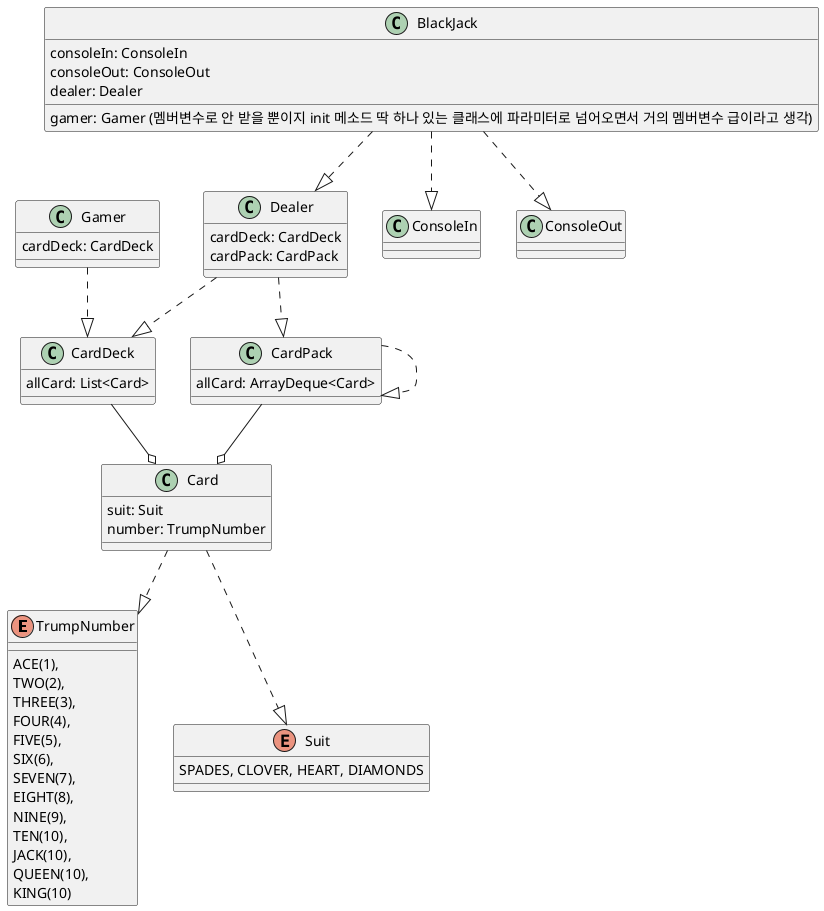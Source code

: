  @startuml

enum TrumpNumber {
    ACE(1),
    TWO(2),
    THREE(3),
    FOUR(4),
    FIVE(5),
    SIX(6),
    SEVEN(7),
    EIGHT(8),
    NINE(9),
    TEN(10),
    JACK(10),
    QUEEN(10),
    KING(10)
}

enum Suit {
    SPADES, CLOVER, HEART, DIAMONDS
}

class Card {
    suit: Suit
    number: TrumpNumber
}

Card ..|> Suit
Card ..|> TrumpNumber

class CardDeck {
    allCard: List<Card>
}

CardDeck --o Card

class CardPack{
    allCard: ArrayDeque<Card>
}

CardPack --o Card
CardPack ..|> CardPack

class Gamer {
    cardDeck: CardDeck
}

class Dealer {
    cardDeck: CardDeck
    cardPack: CardPack
}

Gamer ..|> CardDeck
Dealer ..|> CardDeck
Dealer ..|> CardPack


class BlackJack {
    consoleIn: ConsoleIn
    consoleOut: ConsoleOut
    dealer: Dealer
    gamer: Gamer (멤버변수로 안 받을 뿐이지 init 메소드 딱 하나 있는 클래스에 파라미터로 넘어오면서 거의 멤버변수 급이라고 생각)
}

BlackJack ..|> ConsoleIn
BlackJack ..|> ConsoleOut
BlackJack ..|> Dealer


/'그만두기랑 카드 더 받기는 게이머한테만 있으면 되고
딜러는 16이하이면 더 받기 16초과면 그만두기
그만두기, 더 받기
__개뻘짓__으로 확장성을 고려하여 사용자의 받기와 딜러의 받기를 다르게 구현하기 위해 Interface로 구현한다.
딜러와 사용자가 같은 메서드를 사용해야 한다.
그걸 인터페이스로 구현할 필요가 있을까?
그리고 더 받았는데 21 이상이면 게임이 끝나니까 21이 초과 되었는지 확인하는 메소드만 공통적으로 있으면 될 것 같아'/


@enduml